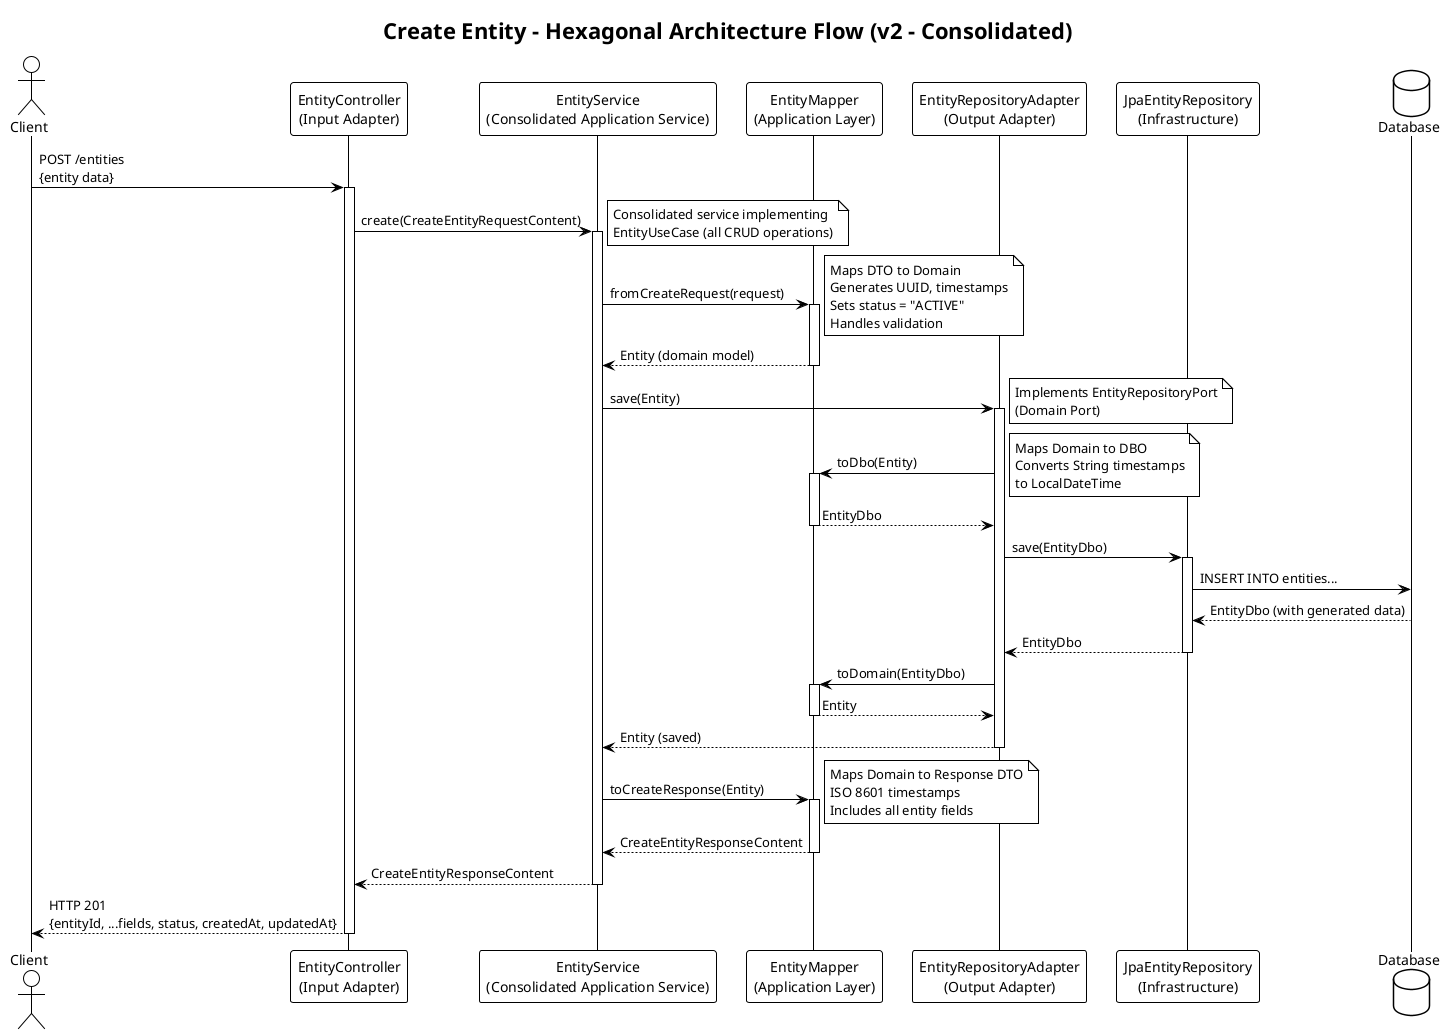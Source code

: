 @startuml CreateEntity
!theme plain
title Create Entity - Hexagonal Architecture Flow (v2 - Consolidated)

actor Client
participant "EntityController\n(Input Adapter)" as Controller
participant "EntityService\n(Consolidated Application Service)" as Service
participant "EntityMapper\n(Application Layer)" as Mapper
participant "EntityRepositoryAdapter\n(Output Adapter)" as RepoAdapter
participant "JpaEntityRepository\n(Infrastructure)" as JpaRepo
database "Database" as DB

Client -> Controller: POST /entities\n{entity data}
activate Controller

Controller -> Service: create(CreateEntityRequestContent)
activate Service
note right: Consolidated service implementing\nEntityUseCase (all CRUD operations)

Service -> Mapper: fromCreateRequest(request)
activate Mapper
note right: Maps DTO to Domain\nGenerates UUID, timestamps\nSets status = "ACTIVE"\nHandles validation
Mapper --> Service: Entity (domain model)
deactivate Mapper

Service -> RepoAdapter: save(Entity)
activate RepoAdapter
note right: Implements EntityRepositoryPort\n(Domain Port)

RepoAdapter -> Mapper: toDbo(Entity)
activate Mapper
note right: Maps Domain to DBO\nConverts String timestamps\nto LocalDateTime
Mapper --> RepoAdapter: EntityDbo
deactivate Mapper

RepoAdapter -> JpaRepo: save(EntityDbo)
activate JpaRepo
JpaRepo -> DB: INSERT INTO entities...
DB --> JpaRepo: EntityDbo (with generated data)
JpaRepo --> RepoAdapter: EntityDbo
deactivate JpaRepo

RepoAdapter -> Mapper: toDomain(EntityDbo)
activate Mapper
Mapper --> RepoAdapter: Entity
deactivate Mapper

RepoAdapter --> Service: Entity (saved)
deactivate RepoAdapter

Service -> Mapper: toCreateResponse(Entity)
activate Mapper
note right: Maps Domain to Response DTO\nISO 8601 timestamps\nIncludes all entity fields
Mapper --> Service: CreateEntityResponseContent
deactivate Mapper

Service --> Controller: CreateEntityResponseContent
deactivate Service

Controller --> Client: HTTP 201\n{entityId, ...fields, status, createdAt, updatedAt}
deactivate Controller

@enduml
